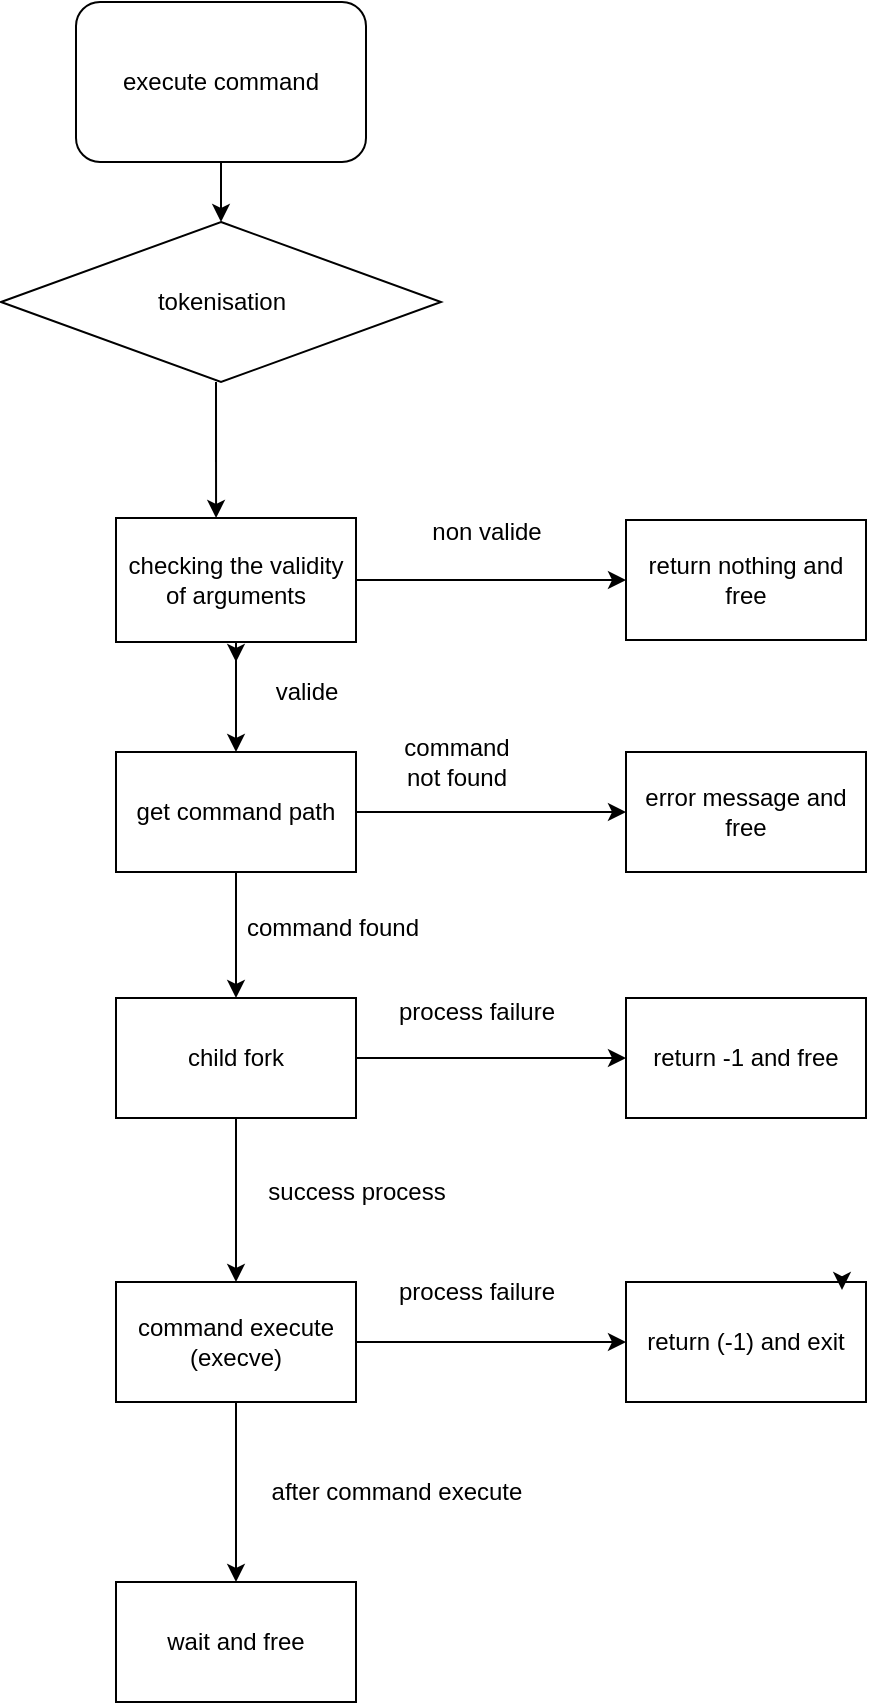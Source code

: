 <mxfile version="26.0.4">
  <diagram name="Page-1" id="BOIOt-NabuChXxSl8Hol">
    <mxGraphModel dx="864" dy="508" grid="1" gridSize="10" guides="1" tooltips="1" connect="1" arrows="1" fold="1" page="1" pageScale="1" pageWidth="827" pageHeight="1169" math="0" shadow="0">
      <root>
        <mxCell id="0" />
        <mxCell id="1" parent="0" />
        <mxCell id="hkvFxOCbT3XM47Agj5Ho-4" value="tokenisation" style="rhombus;whiteSpace=wrap;html=1;" parent="1" vertex="1">
          <mxGeometry x="217.5" y="140" width="220" height="80" as="geometry" />
        </mxCell>
        <mxCell id="6geBOAgr6h9aDOu0XkhB-27" style="edgeStyle=orthogonalEdgeStyle;rounded=0;orthogonalLoop=1;jettySize=auto;html=1;exitX=0.5;exitY=1;exitDx=0;exitDy=0;entryX=0.5;entryY=0;entryDx=0;entryDy=0;" parent="1" source="ElQrCqCERmmEpLMa2nu--1" target="hkvFxOCbT3XM47Agj5Ho-4" edge="1">
          <mxGeometry relative="1" as="geometry" />
        </mxCell>
        <mxCell id="ElQrCqCERmmEpLMa2nu--1" value="execute command" style="rounded=1;whiteSpace=wrap;html=1;" parent="1" vertex="1">
          <mxGeometry x="255" y="30" width="145" height="80" as="geometry" />
        </mxCell>
        <mxCell id="6geBOAgr6h9aDOu0XkhB-3" style="edgeStyle=orthogonalEdgeStyle;rounded=0;orthogonalLoop=1;jettySize=auto;html=1;entryX=0;entryY=0.5;entryDx=0;entryDy=0;" parent="1" source="ElQrCqCERmmEpLMa2nu--3" target="6geBOAgr6h9aDOu0XkhB-2" edge="1">
          <mxGeometry relative="1" as="geometry" />
        </mxCell>
        <mxCell id="6geBOAgr6h9aDOu0XkhB-5" style="edgeStyle=orthogonalEdgeStyle;rounded=0;orthogonalLoop=1;jettySize=auto;html=1;exitX=0.5;exitY=1;exitDx=0;exitDy=0;" parent="1" source="ElQrCqCERmmEpLMa2nu--3" target="6geBOAgr6h9aDOu0XkhB-1" edge="1">
          <mxGeometry relative="1" as="geometry" />
        </mxCell>
        <mxCell id="6geBOAgr6h9aDOu0XkhB-31" style="edgeStyle=orthogonalEdgeStyle;rounded=0;orthogonalLoop=1;jettySize=auto;html=1;exitX=0.5;exitY=1;exitDx=0;exitDy=0;" parent="1" source="ElQrCqCERmmEpLMa2nu--3" edge="1">
          <mxGeometry relative="1" as="geometry">
            <mxPoint x="335" y="360" as="targetPoint" />
          </mxGeometry>
        </mxCell>
        <mxCell id="ElQrCqCERmmEpLMa2nu--3" value="checking the validity of arguments" style="rounded=0;whiteSpace=wrap;html=1;" parent="1" vertex="1">
          <mxGeometry x="275" y="288" width="120" height="62" as="geometry" />
        </mxCell>
        <mxCell id="6geBOAgr6h9aDOu0XkhB-8" style="edgeStyle=orthogonalEdgeStyle;rounded=0;orthogonalLoop=1;jettySize=auto;html=1;entryX=0;entryY=0.5;entryDx=0;entryDy=0;" parent="1" source="6geBOAgr6h9aDOu0XkhB-1" target="6geBOAgr6h9aDOu0XkhB-7" edge="1">
          <mxGeometry relative="1" as="geometry" />
        </mxCell>
        <mxCell id="6geBOAgr6h9aDOu0XkhB-11" value="" style="edgeStyle=orthogonalEdgeStyle;rounded=0;orthogonalLoop=1;jettySize=auto;html=1;" parent="1" source="6geBOAgr6h9aDOu0XkhB-1" target="6geBOAgr6h9aDOu0XkhB-10" edge="1">
          <mxGeometry relative="1" as="geometry" />
        </mxCell>
        <mxCell id="6geBOAgr6h9aDOu0XkhB-1" value="get command path" style="whiteSpace=wrap;html=1;" parent="1" vertex="1">
          <mxGeometry x="275" y="405" width="120" height="60" as="geometry" />
        </mxCell>
        <mxCell id="6geBOAgr6h9aDOu0XkhB-2" value="return nothing and free" style="whiteSpace=wrap;html=1;" parent="1" vertex="1">
          <mxGeometry x="530" y="289" width="120" height="60" as="geometry" />
        </mxCell>
        <mxCell id="6geBOAgr6h9aDOu0XkhB-4" value="non valide" style="text;html=1;align=center;verticalAlign=middle;resizable=0;points=[];autosize=1;strokeColor=none;fillColor=none;" parent="1" vertex="1">
          <mxGeometry x="420" y="280" width="80" height="30" as="geometry" />
        </mxCell>
        <mxCell id="6geBOAgr6h9aDOu0XkhB-6" value="valide" style="text;html=1;align=center;verticalAlign=middle;resizable=0;points=[];autosize=1;strokeColor=none;fillColor=none;" parent="1" vertex="1">
          <mxGeometry x="345" y="360" width="50" height="30" as="geometry" />
        </mxCell>
        <mxCell id="6geBOAgr6h9aDOu0XkhB-7" value="error message and free" style="whiteSpace=wrap;html=1;" parent="1" vertex="1">
          <mxGeometry x="530" y="405" width="120" height="60" as="geometry" />
        </mxCell>
        <mxCell id="6geBOAgr6h9aDOu0XkhB-9" value="command&lt;div&gt;not found&lt;/div&gt;" style="text;html=1;align=center;verticalAlign=middle;resizable=0;points=[];autosize=1;strokeColor=none;fillColor=none;" parent="1" vertex="1">
          <mxGeometry x="405" y="390" width="80" height="40" as="geometry" />
        </mxCell>
        <mxCell id="6geBOAgr6h9aDOu0XkhB-14" style="edgeStyle=orthogonalEdgeStyle;rounded=0;orthogonalLoop=1;jettySize=auto;html=1;entryX=0;entryY=0.5;entryDx=0;entryDy=0;" parent="1" source="6geBOAgr6h9aDOu0XkhB-10" target="6geBOAgr6h9aDOu0XkhB-13" edge="1">
          <mxGeometry relative="1" as="geometry" />
        </mxCell>
        <mxCell id="6geBOAgr6h9aDOu0XkhB-17" style="edgeStyle=orthogonalEdgeStyle;rounded=0;orthogonalLoop=1;jettySize=auto;html=1;exitX=0.5;exitY=1;exitDx=0;exitDy=0;entryX=0.5;entryY=0;entryDx=0;entryDy=0;" parent="1" source="6geBOAgr6h9aDOu0XkhB-10" target="6geBOAgr6h9aDOu0XkhB-16" edge="1">
          <mxGeometry relative="1" as="geometry" />
        </mxCell>
        <mxCell id="6geBOAgr6h9aDOu0XkhB-10" value="child fork" style="whiteSpace=wrap;html=1;" parent="1" vertex="1">
          <mxGeometry x="275" y="528" width="120" height="60" as="geometry" />
        </mxCell>
        <mxCell id="6geBOAgr6h9aDOu0XkhB-12" value="command found" style="text;html=1;align=center;verticalAlign=middle;resizable=0;points=[];autosize=1;strokeColor=none;fillColor=none;" parent="1" vertex="1">
          <mxGeometry x="327.5" y="478" width="110" height="30" as="geometry" />
        </mxCell>
        <mxCell id="6geBOAgr6h9aDOu0XkhB-13" value="return -1 and free" style="whiteSpace=wrap;html=1;" parent="1" vertex="1">
          <mxGeometry x="530" y="528" width="120" height="60" as="geometry" />
        </mxCell>
        <mxCell id="6geBOAgr6h9aDOu0XkhB-15" value="process failure" style="text;html=1;align=center;verticalAlign=middle;resizable=0;points=[];autosize=1;strokeColor=none;fillColor=none;" parent="1" vertex="1">
          <mxGeometry x="405" y="520" width="100" height="30" as="geometry" />
        </mxCell>
        <mxCell id="6geBOAgr6h9aDOu0XkhB-20" style="edgeStyle=orthogonalEdgeStyle;rounded=0;orthogonalLoop=1;jettySize=auto;html=1;exitX=1;exitY=0.5;exitDx=0;exitDy=0;entryX=0;entryY=0.5;entryDx=0;entryDy=0;" parent="1" source="6geBOAgr6h9aDOu0XkhB-16" target="6geBOAgr6h9aDOu0XkhB-19" edge="1">
          <mxGeometry relative="1" as="geometry" />
        </mxCell>
        <mxCell id="6geBOAgr6h9aDOu0XkhB-29" style="edgeStyle=orthogonalEdgeStyle;rounded=0;orthogonalLoop=1;jettySize=auto;html=1;exitX=0.5;exitY=1;exitDx=0;exitDy=0;entryX=0.5;entryY=0;entryDx=0;entryDy=0;" parent="1" source="6geBOAgr6h9aDOu0XkhB-16" target="6geBOAgr6h9aDOu0XkhB-28" edge="1">
          <mxGeometry relative="1" as="geometry" />
        </mxCell>
        <mxCell id="6geBOAgr6h9aDOu0XkhB-16" value="command execute (execve)" style="whiteSpace=wrap;html=1;" parent="1" vertex="1">
          <mxGeometry x="275" y="670" width="120" height="60" as="geometry" />
        </mxCell>
        <mxCell id="6geBOAgr6h9aDOu0XkhB-18" value="success process" style="text;html=1;align=center;verticalAlign=middle;resizable=0;points=[];autosize=1;strokeColor=none;fillColor=none;" parent="1" vertex="1">
          <mxGeometry x="340" y="610" width="110" height="30" as="geometry" />
        </mxCell>
        <mxCell id="6geBOAgr6h9aDOu0XkhB-19" value="return (-1) and exit" style="whiteSpace=wrap;html=1;" parent="1" vertex="1">
          <mxGeometry x="530" y="670" width="120" height="60" as="geometry" />
        </mxCell>
        <mxCell id="6geBOAgr6h9aDOu0XkhB-22" value="process failure" style="text;html=1;align=center;verticalAlign=middle;resizable=0;points=[];autosize=1;strokeColor=none;fillColor=none;" parent="1" vertex="1">
          <mxGeometry x="405" y="660" width="100" height="30" as="geometry" />
        </mxCell>
        <mxCell id="6geBOAgr6h9aDOu0XkhB-24" style="edgeStyle=orthogonalEdgeStyle;rounded=0;orthogonalLoop=1;jettySize=auto;html=1;entryX=0.417;entryY=0;entryDx=0;entryDy=0;entryPerimeter=0;" parent="1" target="ElQrCqCERmmEpLMa2nu--3" edge="1">
          <mxGeometry relative="1" as="geometry">
            <mxPoint x="325" y="260" as="sourcePoint" />
            <Array as="points">
              <mxPoint x="325" y="220" />
              <mxPoint x="325" y="220" />
            </Array>
          </mxGeometry>
        </mxCell>
        <mxCell id="6geBOAgr6h9aDOu0XkhB-28" value="wait and free" style="whiteSpace=wrap;html=1;" parent="1" vertex="1">
          <mxGeometry x="275" y="820" width="120" height="60" as="geometry" />
        </mxCell>
        <mxCell id="6geBOAgr6h9aDOu0XkhB-30" value="after command execute" style="text;html=1;align=center;verticalAlign=middle;resizable=0;points=[];autosize=1;strokeColor=none;fillColor=none;" parent="1" vertex="1">
          <mxGeometry x="340" y="760" width="150" height="30" as="geometry" />
        </mxCell>
        <mxCell id="6geBOAgr6h9aDOu0XkhB-32" style="edgeStyle=orthogonalEdgeStyle;rounded=0;orthogonalLoop=1;jettySize=auto;html=1;exitX=0.75;exitY=0;exitDx=0;exitDy=0;entryX=0.9;entryY=0.067;entryDx=0;entryDy=0;entryPerimeter=0;" parent="1" source="6geBOAgr6h9aDOu0XkhB-19" target="6geBOAgr6h9aDOu0XkhB-19" edge="1">
          <mxGeometry relative="1" as="geometry" />
        </mxCell>
      </root>
    </mxGraphModel>
  </diagram>
</mxfile>
